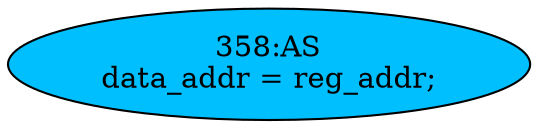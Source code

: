 strict digraph "" {
	node [label="\N"];
	"358:AS"	 [ast="<pyverilog.vparser.ast.Assign object at 0x7f2608ceeed0>",
		def_var="['data_addr']",
		fillcolor=deepskyblue,
		label="358:AS
data_addr = reg_addr;",
		statements="[]",
		style=filled,
		typ=Assign,
		use_var="['reg_addr']"];
}
